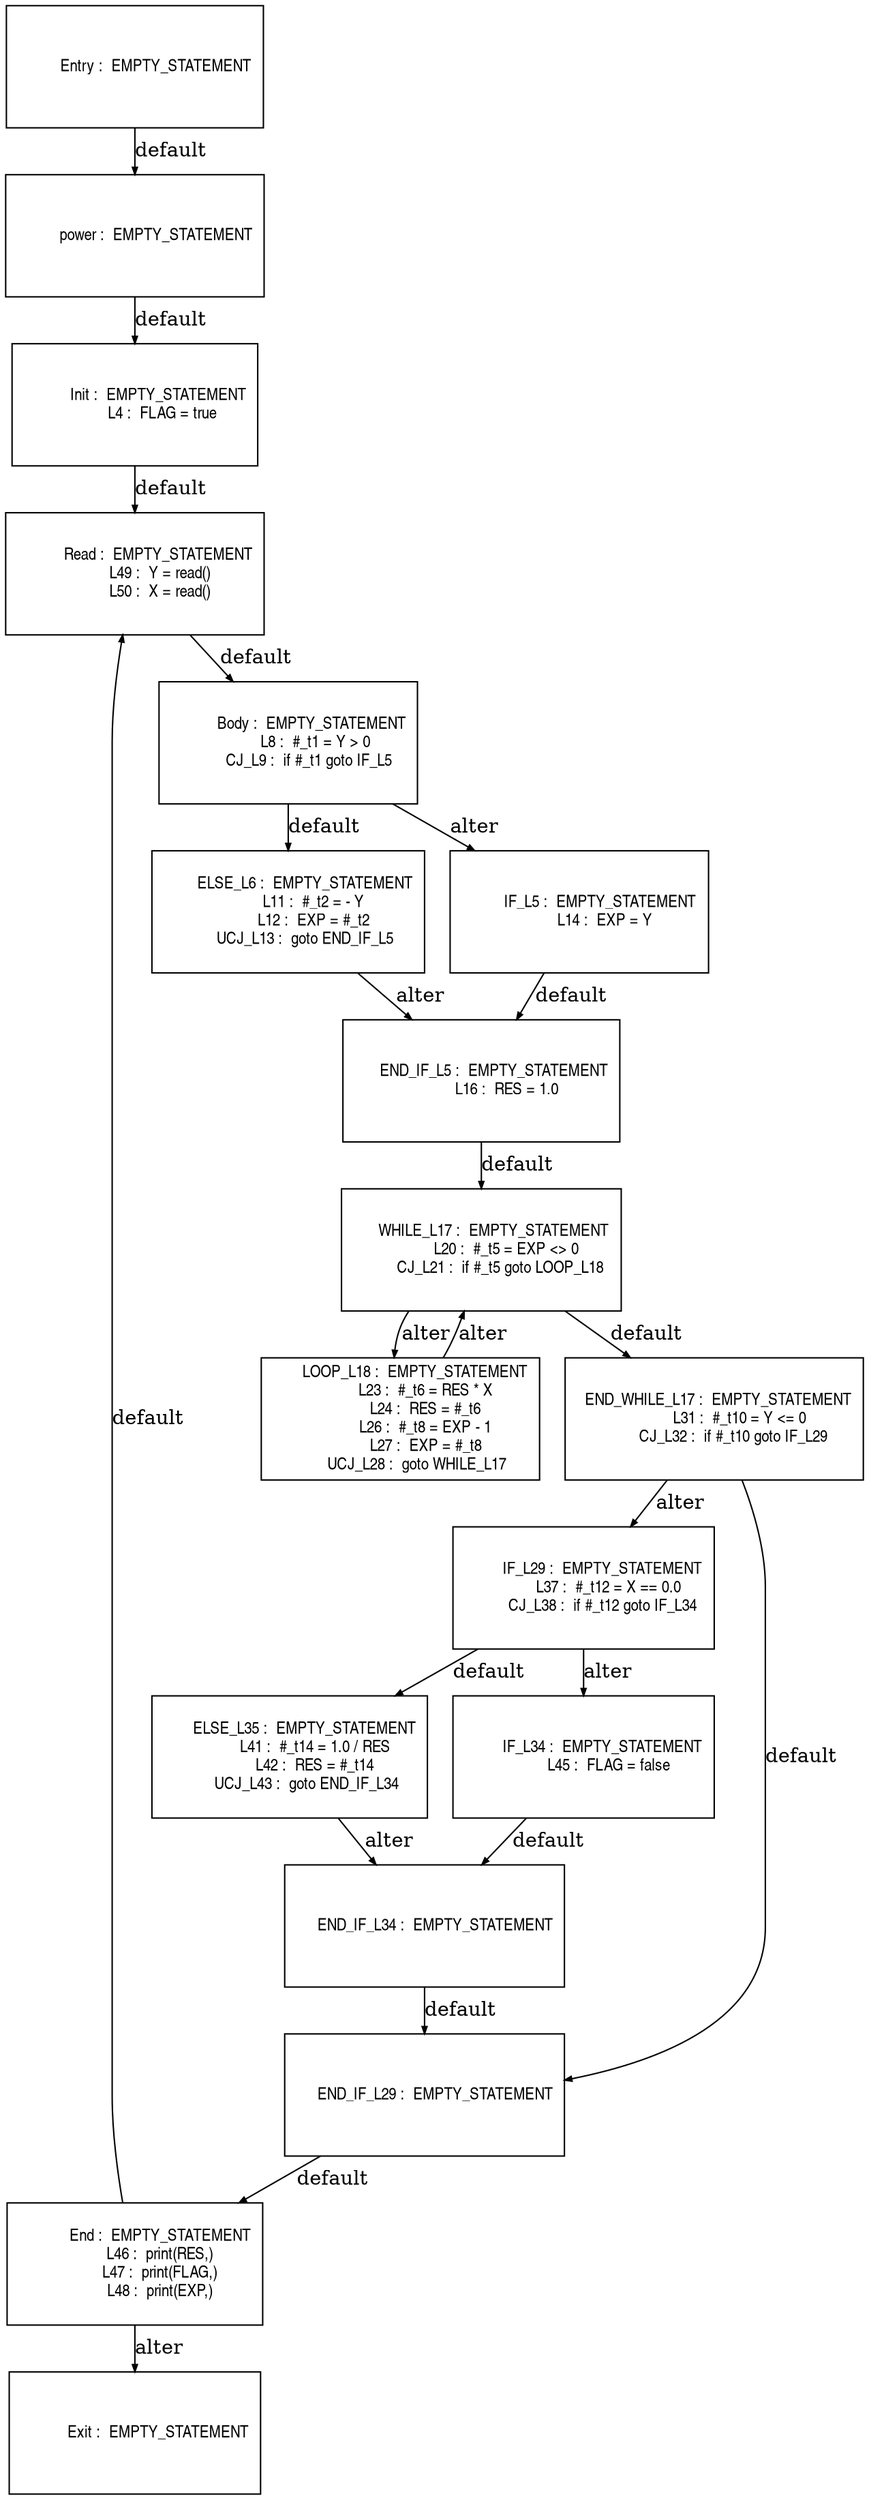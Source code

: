 digraph G {
  ranksep=.25;
  edge [arrowsize=.5]
  node [shape=rectangle, fontname="ArialNarrow",
        fontsize=12,  height=1.2];
  "          power :  EMPTY_STATEMENT
"; "           Init :  EMPTY_STATEMENT
             L4 :  FLAG = true
"; "           Body :  EMPTY_STATEMENT
             L8 :  #_t1 = Y > 0
          CJ_L9 :  if #_t1 goto IF_L5
"; "        ELSE_L6 :  EMPTY_STATEMENT
            L11 :  #_t2 = - Y
            L12 :  EXP = #_t2
        UCJ_L13 :  goto END_IF_L5
"; "          IF_L5 :  EMPTY_STATEMENT
            L14 :  EXP = Y
"; "      END_IF_L5 :  EMPTY_STATEMENT
            L16 :  RES = 1.0
"; "      WHILE_L17 :  EMPTY_STATEMENT
            L20 :  #_t5 = EXP <> 0
         CJ_L21 :  if #_t5 goto LOOP_L18
"; "       LOOP_L18 :  EMPTY_STATEMENT
            L23 :  #_t6 = RES * X
            L24 :  RES = #_t6
            L26 :  #_t8 = EXP - 1
            L27 :  EXP = #_t8
        UCJ_L28 :  goto WHILE_L17
"; "  END_WHILE_L17 :  EMPTY_STATEMENT
            L31 :  #_t10 = Y <= 0
         CJ_L32 :  if #_t10 goto IF_L29
"; "         IF_L29 :  EMPTY_STATEMENT
            L37 :  #_t12 = X == 0.0
         CJ_L38 :  if #_t12 goto IF_L34
"; "       ELSE_L35 :  EMPTY_STATEMENT
            L41 :  #_t14 = 1.0 / RES
            L42 :  RES = #_t14
        UCJ_L43 :  goto END_IF_L34
"; "         IF_L34 :  EMPTY_STATEMENT
            L45 :  FLAG = false
"; "     END_IF_L34 :  EMPTY_STATEMENT
"; "     END_IF_L29 :  EMPTY_STATEMENT
"; "          Entry :  EMPTY_STATEMENT
"; "            End :  EMPTY_STATEMENT
            L46 :  print(RES,)
            L47 :  print(FLAG,)
            L48 :  print(EXP,)
"; "           Exit :  EMPTY_STATEMENT
"; "           Read :  EMPTY_STATEMENT
            L49 :  Y = read()
            L50 :  X = read()
"; 
  "          power :  EMPTY_STATEMENT
" -> "           Init :  EMPTY_STATEMENT
             L4 :  FLAG = true
"  [label="default"];
  "           Init :  EMPTY_STATEMENT
             L4 :  FLAG = true
" -> "           Read :  EMPTY_STATEMENT
            L49 :  Y = read()
            L50 :  X = read()
"  [label="default"];
  "           Body :  EMPTY_STATEMENT
             L8 :  #_t1 = Y > 0
          CJ_L9 :  if #_t1 goto IF_L5
" -> "        ELSE_L6 :  EMPTY_STATEMENT
            L11 :  #_t2 = - Y
            L12 :  EXP = #_t2
        UCJ_L13 :  goto END_IF_L5
"  [label="default"];
  "           Body :  EMPTY_STATEMENT
             L8 :  #_t1 = Y > 0
          CJ_L9 :  if #_t1 goto IF_L5
" -> "          IF_L5 :  EMPTY_STATEMENT
            L14 :  EXP = Y
"  [label="alter"];
  "        ELSE_L6 :  EMPTY_STATEMENT
            L11 :  #_t2 = - Y
            L12 :  EXP = #_t2
        UCJ_L13 :  goto END_IF_L5
" -> "      END_IF_L5 :  EMPTY_STATEMENT
            L16 :  RES = 1.0
"  [label="alter"];
  "          IF_L5 :  EMPTY_STATEMENT
            L14 :  EXP = Y
" -> "      END_IF_L5 :  EMPTY_STATEMENT
            L16 :  RES = 1.0
"  [label="default"];
  "      END_IF_L5 :  EMPTY_STATEMENT
            L16 :  RES = 1.0
" -> "      WHILE_L17 :  EMPTY_STATEMENT
            L20 :  #_t5 = EXP <> 0
         CJ_L21 :  if #_t5 goto LOOP_L18
"  [label="default"];
  "      WHILE_L17 :  EMPTY_STATEMENT
            L20 :  #_t5 = EXP <> 0
         CJ_L21 :  if #_t5 goto LOOP_L18
" -> "  END_WHILE_L17 :  EMPTY_STATEMENT
            L31 :  #_t10 = Y <= 0
         CJ_L32 :  if #_t10 goto IF_L29
"  [label="default"];
  "      WHILE_L17 :  EMPTY_STATEMENT
            L20 :  #_t5 = EXP <> 0
         CJ_L21 :  if #_t5 goto LOOP_L18
" -> "       LOOP_L18 :  EMPTY_STATEMENT
            L23 :  #_t6 = RES * X
            L24 :  RES = #_t6
            L26 :  #_t8 = EXP - 1
            L27 :  EXP = #_t8
        UCJ_L28 :  goto WHILE_L17
"  [label="alter"];
  "       LOOP_L18 :  EMPTY_STATEMENT
            L23 :  #_t6 = RES * X
            L24 :  RES = #_t6
            L26 :  #_t8 = EXP - 1
            L27 :  EXP = #_t8
        UCJ_L28 :  goto WHILE_L17
" -> "      WHILE_L17 :  EMPTY_STATEMENT
            L20 :  #_t5 = EXP <> 0
         CJ_L21 :  if #_t5 goto LOOP_L18
"  [label="alter"];
  "  END_WHILE_L17 :  EMPTY_STATEMENT
            L31 :  #_t10 = Y <= 0
         CJ_L32 :  if #_t10 goto IF_L29
" -> "     END_IF_L29 :  EMPTY_STATEMENT
"  [label="default"];
  "  END_WHILE_L17 :  EMPTY_STATEMENT
            L31 :  #_t10 = Y <= 0
         CJ_L32 :  if #_t10 goto IF_L29
" -> "         IF_L29 :  EMPTY_STATEMENT
            L37 :  #_t12 = X == 0.0
         CJ_L38 :  if #_t12 goto IF_L34
"  [label="alter"];
  "         IF_L29 :  EMPTY_STATEMENT
            L37 :  #_t12 = X == 0.0
         CJ_L38 :  if #_t12 goto IF_L34
" -> "       ELSE_L35 :  EMPTY_STATEMENT
            L41 :  #_t14 = 1.0 / RES
            L42 :  RES = #_t14
        UCJ_L43 :  goto END_IF_L34
"  [label="default"];
  "         IF_L29 :  EMPTY_STATEMENT
            L37 :  #_t12 = X == 0.0
         CJ_L38 :  if #_t12 goto IF_L34
" -> "         IF_L34 :  EMPTY_STATEMENT
            L45 :  FLAG = false
"  [label="alter"];
  "       ELSE_L35 :  EMPTY_STATEMENT
            L41 :  #_t14 = 1.0 / RES
            L42 :  RES = #_t14
        UCJ_L43 :  goto END_IF_L34
" -> "     END_IF_L34 :  EMPTY_STATEMENT
"  [label="alter"];
  "         IF_L34 :  EMPTY_STATEMENT
            L45 :  FLAG = false
" -> "     END_IF_L34 :  EMPTY_STATEMENT
"  [label="default"];
  "     END_IF_L34 :  EMPTY_STATEMENT
" -> "     END_IF_L29 :  EMPTY_STATEMENT
"  [label="default"];
  "     END_IF_L29 :  EMPTY_STATEMENT
" -> "            End :  EMPTY_STATEMENT
            L46 :  print(RES,)
            L47 :  print(FLAG,)
            L48 :  print(EXP,)
"  [label="default"];
  "          Entry :  EMPTY_STATEMENT
" -> "          power :  EMPTY_STATEMENT
"  [label="default"];
  "            End :  EMPTY_STATEMENT
            L46 :  print(RES,)
            L47 :  print(FLAG,)
            L48 :  print(EXP,)
" -> "           Read :  EMPTY_STATEMENT
            L49 :  Y = read()
            L50 :  X = read()
"  [label="default"];
  "            End :  EMPTY_STATEMENT
            L46 :  print(RES,)
            L47 :  print(FLAG,)
            L48 :  print(EXP,)
" -> "           Exit :  EMPTY_STATEMENT
"  [label="alter"];
  "           Read :  EMPTY_STATEMENT
            L49 :  Y = read()
            L50 :  X = read()
" -> "           Body :  EMPTY_STATEMENT
             L8 :  #_t1 = Y > 0
          CJ_L9 :  if #_t1 goto IF_L5
"  [label="default"];
}
